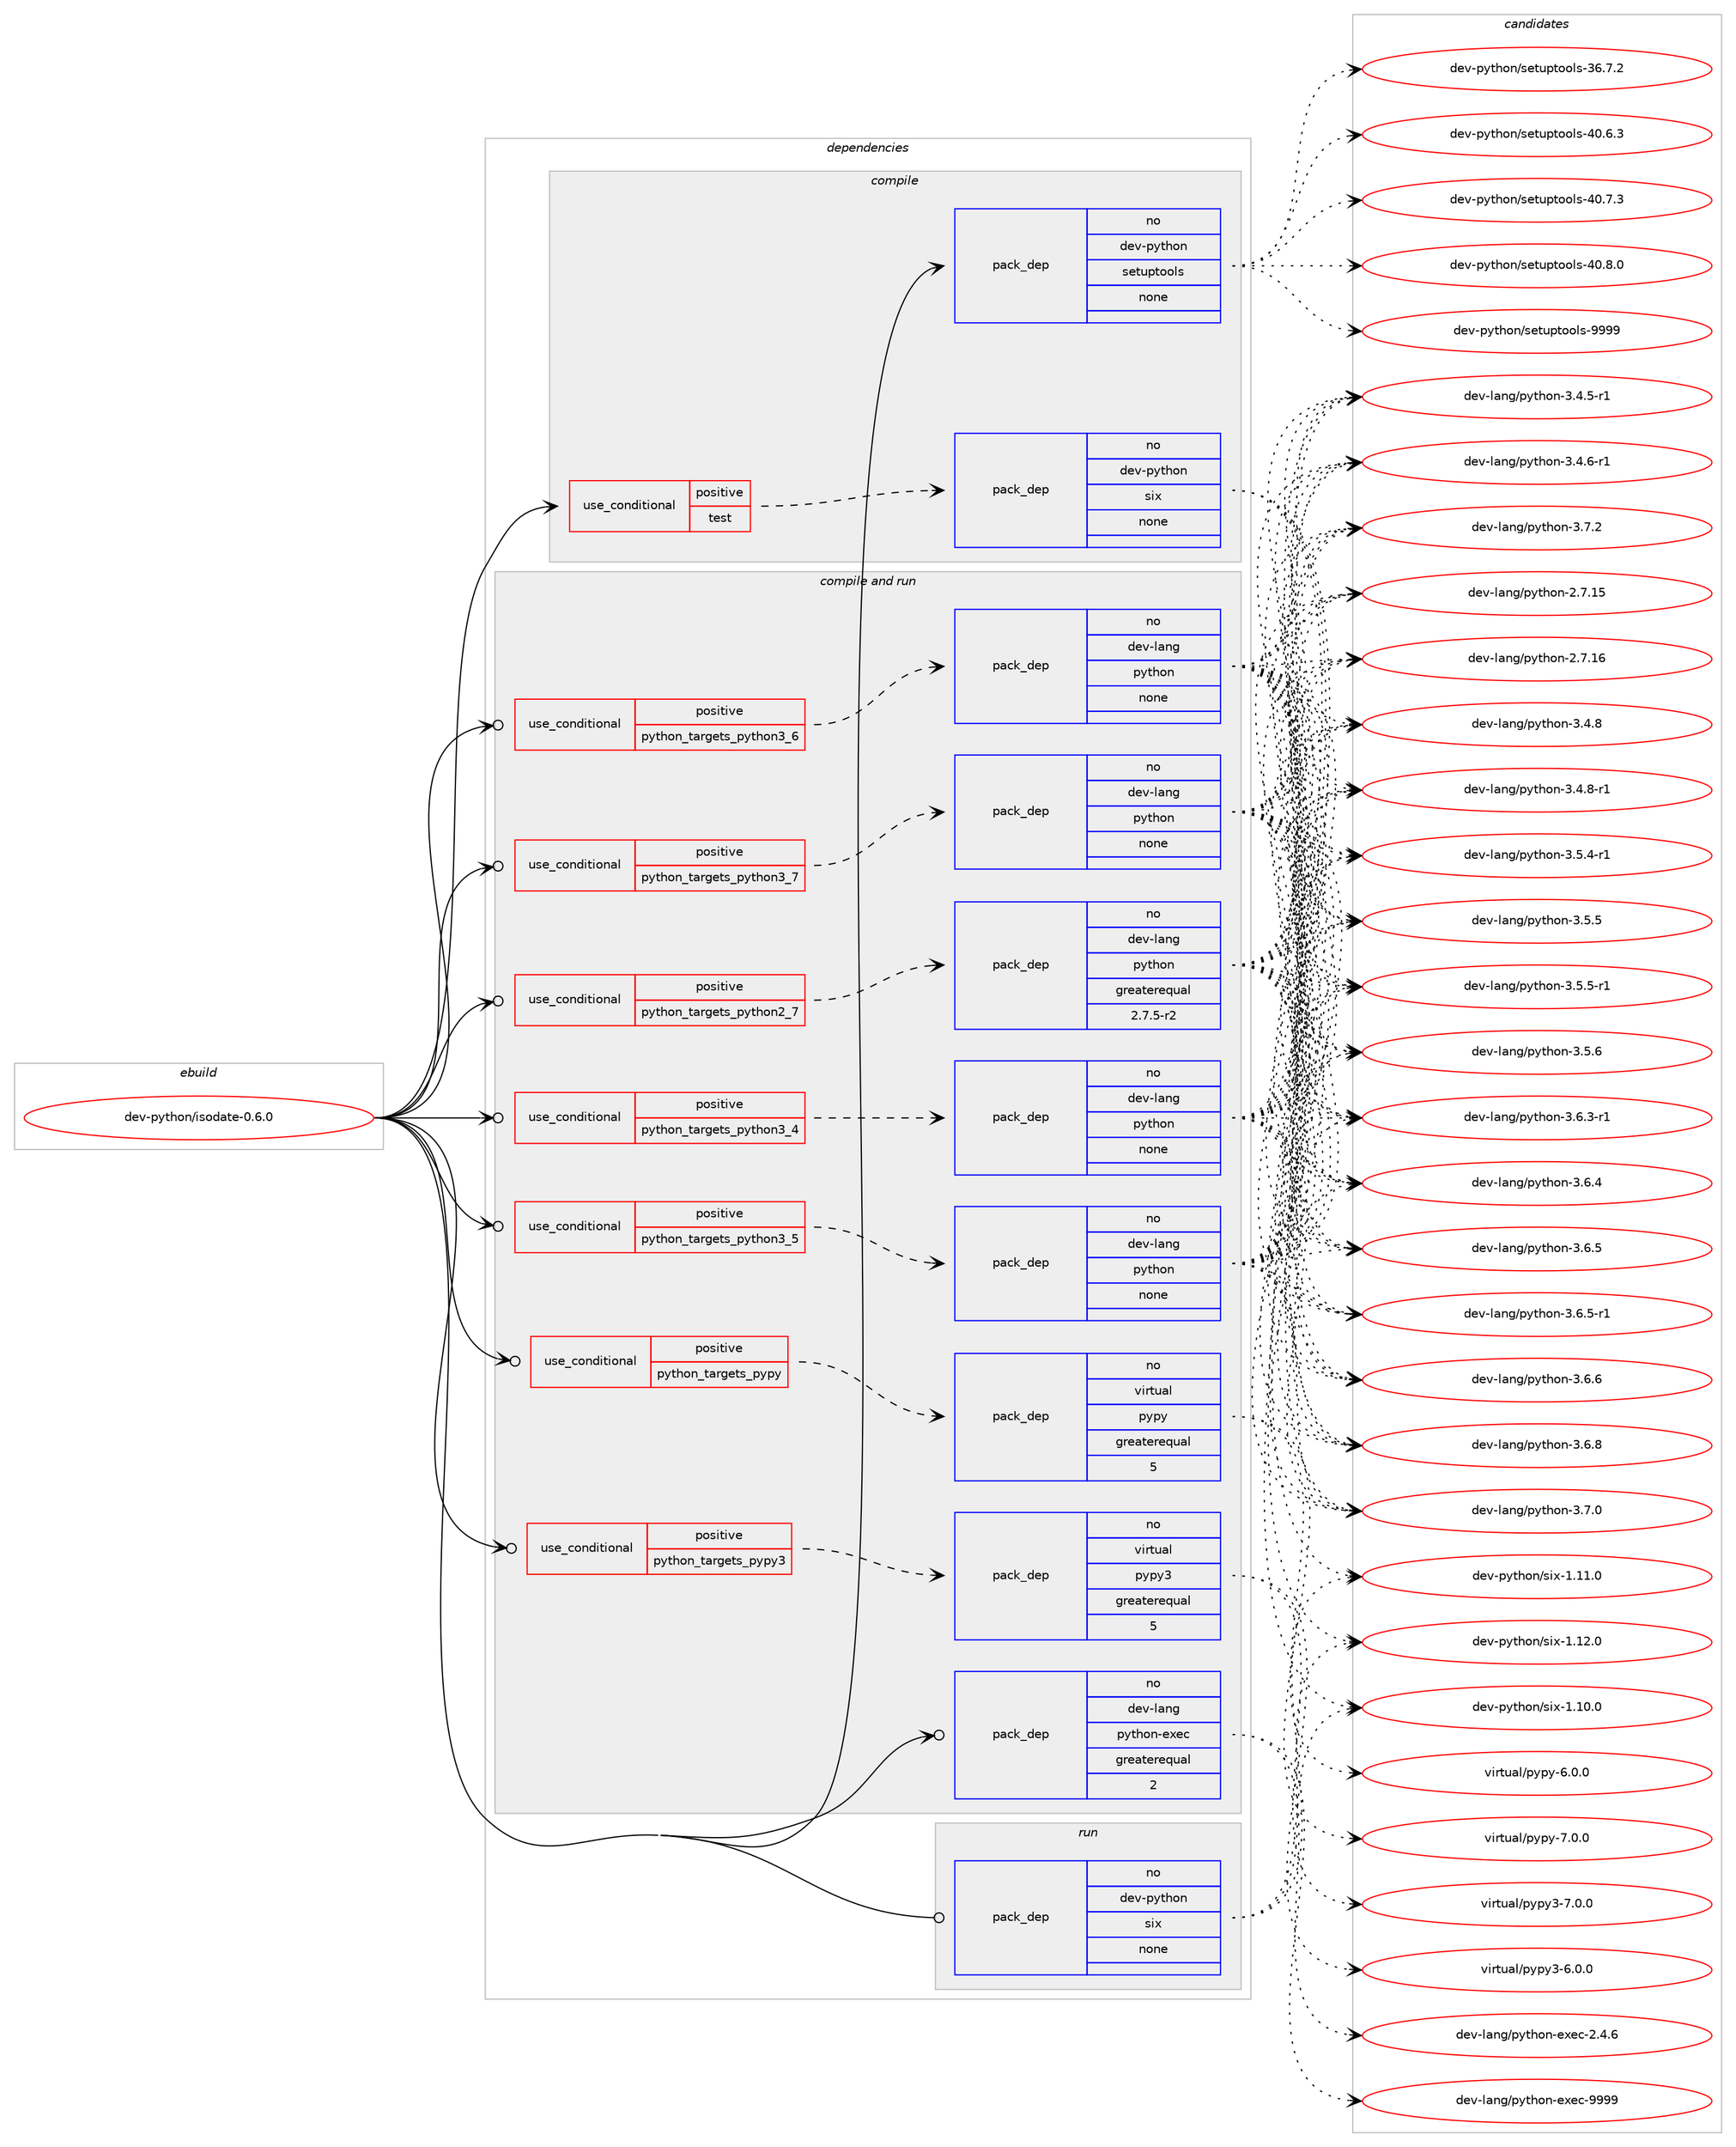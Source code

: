 digraph prolog {

# *************
# Graph options
# *************

newrank=true;
concentrate=true;
compound=true;
graph [rankdir=LR,fontname=Helvetica,fontsize=10,ranksep=1.5];#, ranksep=2.5, nodesep=0.2];
edge  [arrowhead=vee];
node  [fontname=Helvetica,fontsize=10];

# **********
# The ebuild
# **********

subgraph cluster_leftcol {
color=gray;
rank=same;
label=<<i>ebuild</i>>;
id [label="dev-python/isodate-0.6.0", color=red, width=4, href="../dev-python/isodate-0.6.0.svg"];
}

# ****************
# The dependencies
# ****************

subgraph cluster_midcol {
color=gray;
label=<<i>dependencies</i>>;
subgraph cluster_compile {
fillcolor="#eeeeee";
style=filled;
label=<<i>compile</i>>;
subgraph cond376040 {
dependency1414602 [label=<<TABLE BORDER="0" CELLBORDER="1" CELLSPACING="0" CELLPADDING="4"><TR><TD ROWSPAN="3" CELLPADDING="10">use_conditional</TD></TR><TR><TD>positive</TD></TR><TR><TD>test</TD></TR></TABLE>>, shape=none, color=red];
subgraph pack1015293 {
dependency1414603 [label=<<TABLE BORDER="0" CELLBORDER="1" CELLSPACING="0" CELLPADDING="4" WIDTH="220"><TR><TD ROWSPAN="6" CELLPADDING="30">pack_dep</TD></TR><TR><TD WIDTH="110">no</TD></TR><TR><TD>dev-python</TD></TR><TR><TD>six</TD></TR><TR><TD>none</TD></TR><TR><TD></TD></TR></TABLE>>, shape=none, color=blue];
}
dependency1414602:e -> dependency1414603:w [weight=20,style="dashed",arrowhead="vee"];
}
id:e -> dependency1414602:w [weight=20,style="solid",arrowhead="vee"];
subgraph pack1015294 {
dependency1414604 [label=<<TABLE BORDER="0" CELLBORDER="1" CELLSPACING="0" CELLPADDING="4" WIDTH="220"><TR><TD ROWSPAN="6" CELLPADDING="30">pack_dep</TD></TR><TR><TD WIDTH="110">no</TD></TR><TR><TD>dev-python</TD></TR><TR><TD>setuptools</TD></TR><TR><TD>none</TD></TR><TR><TD></TD></TR></TABLE>>, shape=none, color=blue];
}
id:e -> dependency1414604:w [weight=20,style="solid",arrowhead="vee"];
}
subgraph cluster_compileandrun {
fillcolor="#eeeeee";
style=filled;
label=<<i>compile and run</i>>;
subgraph cond376041 {
dependency1414605 [label=<<TABLE BORDER="0" CELLBORDER="1" CELLSPACING="0" CELLPADDING="4"><TR><TD ROWSPAN="3" CELLPADDING="10">use_conditional</TD></TR><TR><TD>positive</TD></TR><TR><TD>python_targets_pypy</TD></TR></TABLE>>, shape=none, color=red];
subgraph pack1015295 {
dependency1414606 [label=<<TABLE BORDER="0" CELLBORDER="1" CELLSPACING="0" CELLPADDING="4" WIDTH="220"><TR><TD ROWSPAN="6" CELLPADDING="30">pack_dep</TD></TR><TR><TD WIDTH="110">no</TD></TR><TR><TD>virtual</TD></TR><TR><TD>pypy</TD></TR><TR><TD>greaterequal</TD></TR><TR><TD>5</TD></TR></TABLE>>, shape=none, color=blue];
}
dependency1414605:e -> dependency1414606:w [weight=20,style="dashed",arrowhead="vee"];
}
id:e -> dependency1414605:w [weight=20,style="solid",arrowhead="odotvee"];
subgraph cond376042 {
dependency1414607 [label=<<TABLE BORDER="0" CELLBORDER="1" CELLSPACING="0" CELLPADDING="4"><TR><TD ROWSPAN="3" CELLPADDING="10">use_conditional</TD></TR><TR><TD>positive</TD></TR><TR><TD>python_targets_pypy3</TD></TR></TABLE>>, shape=none, color=red];
subgraph pack1015296 {
dependency1414608 [label=<<TABLE BORDER="0" CELLBORDER="1" CELLSPACING="0" CELLPADDING="4" WIDTH="220"><TR><TD ROWSPAN="6" CELLPADDING="30">pack_dep</TD></TR><TR><TD WIDTH="110">no</TD></TR><TR><TD>virtual</TD></TR><TR><TD>pypy3</TD></TR><TR><TD>greaterequal</TD></TR><TR><TD>5</TD></TR></TABLE>>, shape=none, color=blue];
}
dependency1414607:e -> dependency1414608:w [weight=20,style="dashed",arrowhead="vee"];
}
id:e -> dependency1414607:w [weight=20,style="solid",arrowhead="odotvee"];
subgraph cond376043 {
dependency1414609 [label=<<TABLE BORDER="0" CELLBORDER="1" CELLSPACING="0" CELLPADDING="4"><TR><TD ROWSPAN="3" CELLPADDING="10">use_conditional</TD></TR><TR><TD>positive</TD></TR><TR><TD>python_targets_python2_7</TD></TR></TABLE>>, shape=none, color=red];
subgraph pack1015297 {
dependency1414610 [label=<<TABLE BORDER="0" CELLBORDER="1" CELLSPACING="0" CELLPADDING="4" WIDTH="220"><TR><TD ROWSPAN="6" CELLPADDING="30">pack_dep</TD></TR><TR><TD WIDTH="110">no</TD></TR><TR><TD>dev-lang</TD></TR><TR><TD>python</TD></TR><TR><TD>greaterequal</TD></TR><TR><TD>2.7.5-r2</TD></TR></TABLE>>, shape=none, color=blue];
}
dependency1414609:e -> dependency1414610:w [weight=20,style="dashed",arrowhead="vee"];
}
id:e -> dependency1414609:w [weight=20,style="solid",arrowhead="odotvee"];
subgraph cond376044 {
dependency1414611 [label=<<TABLE BORDER="0" CELLBORDER="1" CELLSPACING="0" CELLPADDING="4"><TR><TD ROWSPAN="3" CELLPADDING="10">use_conditional</TD></TR><TR><TD>positive</TD></TR><TR><TD>python_targets_python3_4</TD></TR></TABLE>>, shape=none, color=red];
subgraph pack1015298 {
dependency1414612 [label=<<TABLE BORDER="0" CELLBORDER="1" CELLSPACING="0" CELLPADDING="4" WIDTH="220"><TR><TD ROWSPAN="6" CELLPADDING="30">pack_dep</TD></TR><TR><TD WIDTH="110">no</TD></TR><TR><TD>dev-lang</TD></TR><TR><TD>python</TD></TR><TR><TD>none</TD></TR><TR><TD></TD></TR></TABLE>>, shape=none, color=blue];
}
dependency1414611:e -> dependency1414612:w [weight=20,style="dashed",arrowhead="vee"];
}
id:e -> dependency1414611:w [weight=20,style="solid",arrowhead="odotvee"];
subgraph cond376045 {
dependency1414613 [label=<<TABLE BORDER="0" CELLBORDER="1" CELLSPACING="0" CELLPADDING="4"><TR><TD ROWSPAN="3" CELLPADDING="10">use_conditional</TD></TR><TR><TD>positive</TD></TR><TR><TD>python_targets_python3_5</TD></TR></TABLE>>, shape=none, color=red];
subgraph pack1015299 {
dependency1414614 [label=<<TABLE BORDER="0" CELLBORDER="1" CELLSPACING="0" CELLPADDING="4" WIDTH="220"><TR><TD ROWSPAN="6" CELLPADDING="30">pack_dep</TD></TR><TR><TD WIDTH="110">no</TD></TR><TR><TD>dev-lang</TD></TR><TR><TD>python</TD></TR><TR><TD>none</TD></TR><TR><TD></TD></TR></TABLE>>, shape=none, color=blue];
}
dependency1414613:e -> dependency1414614:w [weight=20,style="dashed",arrowhead="vee"];
}
id:e -> dependency1414613:w [weight=20,style="solid",arrowhead="odotvee"];
subgraph cond376046 {
dependency1414615 [label=<<TABLE BORDER="0" CELLBORDER="1" CELLSPACING="0" CELLPADDING="4"><TR><TD ROWSPAN="3" CELLPADDING="10">use_conditional</TD></TR><TR><TD>positive</TD></TR><TR><TD>python_targets_python3_6</TD></TR></TABLE>>, shape=none, color=red];
subgraph pack1015300 {
dependency1414616 [label=<<TABLE BORDER="0" CELLBORDER="1" CELLSPACING="0" CELLPADDING="4" WIDTH="220"><TR><TD ROWSPAN="6" CELLPADDING="30">pack_dep</TD></TR><TR><TD WIDTH="110">no</TD></TR><TR><TD>dev-lang</TD></TR><TR><TD>python</TD></TR><TR><TD>none</TD></TR><TR><TD></TD></TR></TABLE>>, shape=none, color=blue];
}
dependency1414615:e -> dependency1414616:w [weight=20,style="dashed",arrowhead="vee"];
}
id:e -> dependency1414615:w [weight=20,style="solid",arrowhead="odotvee"];
subgraph cond376047 {
dependency1414617 [label=<<TABLE BORDER="0" CELLBORDER="1" CELLSPACING="0" CELLPADDING="4"><TR><TD ROWSPAN="3" CELLPADDING="10">use_conditional</TD></TR><TR><TD>positive</TD></TR><TR><TD>python_targets_python3_7</TD></TR></TABLE>>, shape=none, color=red];
subgraph pack1015301 {
dependency1414618 [label=<<TABLE BORDER="0" CELLBORDER="1" CELLSPACING="0" CELLPADDING="4" WIDTH="220"><TR><TD ROWSPAN="6" CELLPADDING="30">pack_dep</TD></TR><TR><TD WIDTH="110">no</TD></TR><TR><TD>dev-lang</TD></TR><TR><TD>python</TD></TR><TR><TD>none</TD></TR><TR><TD></TD></TR></TABLE>>, shape=none, color=blue];
}
dependency1414617:e -> dependency1414618:w [weight=20,style="dashed",arrowhead="vee"];
}
id:e -> dependency1414617:w [weight=20,style="solid",arrowhead="odotvee"];
subgraph pack1015302 {
dependency1414619 [label=<<TABLE BORDER="0" CELLBORDER="1" CELLSPACING="0" CELLPADDING="4" WIDTH="220"><TR><TD ROWSPAN="6" CELLPADDING="30">pack_dep</TD></TR><TR><TD WIDTH="110">no</TD></TR><TR><TD>dev-lang</TD></TR><TR><TD>python-exec</TD></TR><TR><TD>greaterequal</TD></TR><TR><TD>2</TD></TR></TABLE>>, shape=none, color=blue];
}
id:e -> dependency1414619:w [weight=20,style="solid",arrowhead="odotvee"];
}
subgraph cluster_run {
fillcolor="#eeeeee";
style=filled;
label=<<i>run</i>>;
subgraph pack1015303 {
dependency1414620 [label=<<TABLE BORDER="0" CELLBORDER="1" CELLSPACING="0" CELLPADDING="4" WIDTH="220"><TR><TD ROWSPAN="6" CELLPADDING="30">pack_dep</TD></TR><TR><TD WIDTH="110">no</TD></TR><TR><TD>dev-python</TD></TR><TR><TD>six</TD></TR><TR><TD>none</TD></TR><TR><TD></TD></TR></TABLE>>, shape=none, color=blue];
}
id:e -> dependency1414620:w [weight=20,style="solid",arrowhead="odot"];
}
}

# **************
# The candidates
# **************

subgraph cluster_choices {
rank=same;
color=gray;
label=<<i>candidates</i>>;

subgraph choice1015293 {
color=black;
nodesep=1;
choice100101118451121211161041111104711510512045494649484648 [label="dev-python/six-1.10.0", color=red, width=4,href="../dev-python/six-1.10.0.svg"];
choice100101118451121211161041111104711510512045494649494648 [label="dev-python/six-1.11.0", color=red, width=4,href="../dev-python/six-1.11.0.svg"];
choice100101118451121211161041111104711510512045494649504648 [label="dev-python/six-1.12.0", color=red, width=4,href="../dev-python/six-1.12.0.svg"];
dependency1414603:e -> choice100101118451121211161041111104711510512045494649484648:w [style=dotted,weight="100"];
dependency1414603:e -> choice100101118451121211161041111104711510512045494649494648:w [style=dotted,weight="100"];
dependency1414603:e -> choice100101118451121211161041111104711510512045494649504648:w [style=dotted,weight="100"];
}
subgraph choice1015294 {
color=black;
nodesep=1;
choice100101118451121211161041111104711510111611711211611111110811545515446554650 [label="dev-python/setuptools-36.7.2", color=red, width=4,href="../dev-python/setuptools-36.7.2.svg"];
choice100101118451121211161041111104711510111611711211611111110811545524846544651 [label="dev-python/setuptools-40.6.3", color=red, width=4,href="../dev-python/setuptools-40.6.3.svg"];
choice100101118451121211161041111104711510111611711211611111110811545524846554651 [label="dev-python/setuptools-40.7.3", color=red, width=4,href="../dev-python/setuptools-40.7.3.svg"];
choice100101118451121211161041111104711510111611711211611111110811545524846564648 [label="dev-python/setuptools-40.8.0", color=red, width=4,href="../dev-python/setuptools-40.8.0.svg"];
choice10010111845112121116104111110471151011161171121161111111081154557575757 [label="dev-python/setuptools-9999", color=red, width=4,href="../dev-python/setuptools-9999.svg"];
dependency1414604:e -> choice100101118451121211161041111104711510111611711211611111110811545515446554650:w [style=dotted,weight="100"];
dependency1414604:e -> choice100101118451121211161041111104711510111611711211611111110811545524846544651:w [style=dotted,weight="100"];
dependency1414604:e -> choice100101118451121211161041111104711510111611711211611111110811545524846554651:w [style=dotted,weight="100"];
dependency1414604:e -> choice100101118451121211161041111104711510111611711211611111110811545524846564648:w [style=dotted,weight="100"];
dependency1414604:e -> choice10010111845112121116104111110471151011161171121161111111081154557575757:w [style=dotted,weight="100"];
}
subgraph choice1015295 {
color=black;
nodesep=1;
choice1181051141161179710847112121112121455446484648 [label="virtual/pypy-6.0.0", color=red, width=4,href="../virtual/pypy-6.0.0.svg"];
choice1181051141161179710847112121112121455546484648 [label="virtual/pypy-7.0.0", color=red, width=4,href="../virtual/pypy-7.0.0.svg"];
dependency1414606:e -> choice1181051141161179710847112121112121455446484648:w [style=dotted,weight="100"];
dependency1414606:e -> choice1181051141161179710847112121112121455546484648:w [style=dotted,weight="100"];
}
subgraph choice1015296 {
color=black;
nodesep=1;
choice118105114116117971084711212111212151455446484648 [label="virtual/pypy3-6.0.0", color=red, width=4,href="../virtual/pypy3-6.0.0.svg"];
choice118105114116117971084711212111212151455546484648 [label="virtual/pypy3-7.0.0", color=red, width=4,href="../virtual/pypy3-7.0.0.svg"];
dependency1414608:e -> choice118105114116117971084711212111212151455446484648:w [style=dotted,weight="100"];
dependency1414608:e -> choice118105114116117971084711212111212151455546484648:w [style=dotted,weight="100"];
}
subgraph choice1015297 {
color=black;
nodesep=1;
choice10010111845108971101034711212111610411111045504655464953 [label="dev-lang/python-2.7.15", color=red, width=4,href="../dev-lang/python-2.7.15.svg"];
choice10010111845108971101034711212111610411111045504655464954 [label="dev-lang/python-2.7.16", color=red, width=4,href="../dev-lang/python-2.7.16.svg"];
choice1001011184510897110103471121211161041111104551465246534511449 [label="dev-lang/python-3.4.5-r1", color=red, width=4,href="../dev-lang/python-3.4.5-r1.svg"];
choice1001011184510897110103471121211161041111104551465246544511449 [label="dev-lang/python-3.4.6-r1", color=red, width=4,href="../dev-lang/python-3.4.6-r1.svg"];
choice100101118451089711010347112121116104111110455146524656 [label="dev-lang/python-3.4.8", color=red, width=4,href="../dev-lang/python-3.4.8.svg"];
choice1001011184510897110103471121211161041111104551465246564511449 [label="dev-lang/python-3.4.8-r1", color=red, width=4,href="../dev-lang/python-3.4.8-r1.svg"];
choice1001011184510897110103471121211161041111104551465346524511449 [label="dev-lang/python-3.5.4-r1", color=red, width=4,href="../dev-lang/python-3.5.4-r1.svg"];
choice100101118451089711010347112121116104111110455146534653 [label="dev-lang/python-3.5.5", color=red, width=4,href="../dev-lang/python-3.5.5.svg"];
choice1001011184510897110103471121211161041111104551465346534511449 [label="dev-lang/python-3.5.5-r1", color=red, width=4,href="../dev-lang/python-3.5.5-r1.svg"];
choice100101118451089711010347112121116104111110455146534654 [label="dev-lang/python-3.5.6", color=red, width=4,href="../dev-lang/python-3.5.6.svg"];
choice1001011184510897110103471121211161041111104551465446514511449 [label="dev-lang/python-3.6.3-r1", color=red, width=4,href="../dev-lang/python-3.6.3-r1.svg"];
choice100101118451089711010347112121116104111110455146544652 [label="dev-lang/python-3.6.4", color=red, width=4,href="../dev-lang/python-3.6.4.svg"];
choice100101118451089711010347112121116104111110455146544653 [label="dev-lang/python-3.6.5", color=red, width=4,href="../dev-lang/python-3.6.5.svg"];
choice1001011184510897110103471121211161041111104551465446534511449 [label="dev-lang/python-3.6.5-r1", color=red, width=4,href="../dev-lang/python-3.6.5-r1.svg"];
choice100101118451089711010347112121116104111110455146544654 [label="dev-lang/python-3.6.6", color=red, width=4,href="../dev-lang/python-3.6.6.svg"];
choice100101118451089711010347112121116104111110455146544656 [label="dev-lang/python-3.6.8", color=red, width=4,href="../dev-lang/python-3.6.8.svg"];
choice100101118451089711010347112121116104111110455146554648 [label="dev-lang/python-3.7.0", color=red, width=4,href="../dev-lang/python-3.7.0.svg"];
choice100101118451089711010347112121116104111110455146554650 [label="dev-lang/python-3.7.2", color=red, width=4,href="../dev-lang/python-3.7.2.svg"];
dependency1414610:e -> choice10010111845108971101034711212111610411111045504655464953:w [style=dotted,weight="100"];
dependency1414610:e -> choice10010111845108971101034711212111610411111045504655464954:w [style=dotted,weight="100"];
dependency1414610:e -> choice1001011184510897110103471121211161041111104551465246534511449:w [style=dotted,weight="100"];
dependency1414610:e -> choice1001011184510897110103471121211161041111104551465246544511449:w [style=dotted,weight="100"];
dependency1414610:e -> choice100101118451089711010347112121116104111110455146524656:w [style=dotted,weight="100"];
dependency1414610:e -> choice1001011184510897110103471121211161041111104551465246564511449:w [style=dotted,weight="100"];
dependency1414610:e -> choice1001011184510897110103471121211161041111104551465346524511449:w [style=dotted,weight="100"];
dependency1414610:e -> choice100101118451089711010347112121116104111110455146534653:w [style=dotted,weight="100"];
dependency1414610:e -> choice1001011184510897110103471121211161041111104551465346534511449:w [style=dotted,weight="100"];
dependency1414610:e -> choice100101118451089711010347112121116104111110455146534654:w [style=dotted,weight="100"];
dependency1414610:e -> choice1001011184510897110103471121211161041111104551465446514511449:w [style=dotted,weight="100"];
dependency1414610:e -> choice100101118451089711010347112121116104111110455146544652:w [style=dotted,weight="100"];
dependency1414610:e -> choice100101118451089711010347112121116104111110455146544653:w [style=dotted,weight="100"];
dependency1414610:e -> choice1001011184510897110103471121211161041111104551465446534511449:w [style=dotted,weight="100"];
dependency1414610:e -> choice100101118451089711010347112121116104111110455146544654:w [style=dotted,weight="100"];
dependency1414610:e -> choice100101118451089711010347112121116104111110455146544656:w [style=dotted,weight="100"];
dependency1414610:e -> choice100101118451089711010347112121116104111110455146554648:w [style=dotted,weight="100"];
dependency1414610:e -> choice100101118451089711010347112121116104111110455146554650:w [style=dotted,weight="100"];
}
subgraph choice1015298 {
color=black;
nodesep=1;
choice10010111845108971101034711212111610411111045504655464953 [label="dev-lang/python-2.7.15", color=red, width=4,href="../dev-lang/python-2.7.15.svg"];
choice10010111845108971101034711212111610411111045504655464954 [label="dev-lang/python-2.7.16", color=red, width=4,href="../dev-lang/python-2.7.16.svg"];
choice1001011184510897110103471121211161041111104551465246534511449 [label="dev-lang/python-3.4.5-r1", color=red, width=4,href="../dev-lang/python-3.4.5-r1.svg"];
choice1001011184510897110103471121211161041111104551465246544511449 [label="dev-lang/python-3.4.6-r1", color=red, width=4,href="../dev-lang/python-3.4.6-r1.svg"];
choice100101118451089711010347112121116104111110455146524656 [label="dev-lang/python-3.4.8", color=red, width=4,href="../dev-lang/python-3.4.8.svg"];
choice1001011184510897110103471121211161041111104551465246564511449 [label="dev-lang/python-3.4.8-r1", color=red, width=4,href="../dev-lang/python-3.4.8-r1.svg"];
choice1001011184510897110103471121211161041111104551465346524511449 [label="dev-lang/python-3.5.4-r1", color=red, width=4,href="../dev-lang/python-3.5.4-r1.svg"];
choice100101118451089711010347112121116104111110455146534653 [label="dev-lang/python-3.5.5", color=red, width=4,href="../dev-lang/python-3.5.5.svg"];
choice1001011184510897110103471121211161041111104551465346534511449 [label="dev-lang/python-3.5.5-r1", color=red, width=4,href="../dev-lang/python-3.5.5-r1.svg"];
choice100101118451089711010347112121116104111110455146534654 [label="dev-lang/python-3.5.6", color=red, width=4,href="../dev-lang/python-3.5.6.svg"];
choice1001011184510897110103471121211161041111104551465446514511449 [label="dev-lang/python-3.6.3-r1", color=red, width=4,href="../dev-lang/python-3.6.3-r1.svg"];
choice100101118451089711010347112121116104111110455146544652 [label="dev-lang/python-3.6.4", color=red, width=4,href="../dev-lang/python-3.6.4.svg"];
choice100101118451089711010347112121116104111110455146544653 [label="dev-lang/python-3.6.5", color=red, width=4,href="../dev-lang/python-3.6.5.svg"];
choice1001011184510897110103471121211161041111104551465446534511449 [label="dev-lang/python-3.6.5-r1", color=red, width=4,href="../dev-lang/python-3.6.5-r1.svg"];
choice100101118451089711010347112121116104111110455146544654 [label="dev-lang/python-3.6.6", color=red, width=4,href="../dev-lang/python-3.6.6.svg"];
choice100101118451089711010347112121116104111110455146544656 [label="dev-lang/python-3.6.8", color=red, width=4,href="../dev-lang/python-3.6.8.svg"];
choice100101118451089711010347112121116104111110455146554648 [label="dev-lang/python-3.7.0", color=red, width=4,href="../dev-lang/python-3.7.0.svg"];
choice100101118451089711010347112121116104111110455146554650 [label="dev-lang/python-3.7.2", color=red, width=4,href="../dev-lang/python-3.7.2.svg"];
dependency1414612:e -> choice10010111845108971101034711212111610411111045504655464953:w [style=dotted,weight="100"];
dependency1414612:e -> choice10010111845108971101034711212111610411111045504655464954:w [style=dotted,weight="100"];
dependency1414612:e -> choice1001011184510897110103471121211161041111104551465246534511449:w [style=dotted,weight="100"];
dependency1414612:e -> choice1001011184510897110103471121211161041111104551465246544511449:w [style=dotted,weight="100"];
dependency1414612:e -> choice100101118451089711010347112121116104111110455146524656:w [style=dotted,weight="100"];
dependency1414612:e -> choice1001011184510897110103471121211161041111104551465246564511449:w [style=dotted,weight="100"];
dependency1414612:e -> choice1001011184510897110103471121211161041111104551465346524511449:w [style=dotted,weight="100"];
dependency1414612:e -> choice100101118451089711010347112121116104111110455146534653:w [style=dotted,weight="100"];
dependency1414612:e -> choice1001011184510897110103471121211161041111104551465346534511449:w [style=dotted,weight="100"];
dependency1414612:e -> choice100101118451089711010347112121116104111110455146534654:w [style=dotted,weight="100"];
dependency1414612:e -> choice1001011184510897110103471121211161041111104551465446514511449:w [style=dotted,weight="100"];
dependency1414612:e -> choice100101118451089711010347112121116104111110455146544652:w [style=dotted,weight="100"];
dependency1414612:e -> choice100101118451089711010347112121116104111110455146544653:w [style=dotted,weight="100"];
dependency1414612:e -> choice1001011184510897110103471121211161041111104551465446534511449:w [style=dotted,weight="100"];
dependency1414612:e -> choice100101118451089711010347112121116104111110455146544654:w [style=dotted,weight="100"];
dependency1414612:e -> choice100101118451089711010347112121116104111110455146544656:w [style=dotted,weight="100"];
dependency1414612:e -> choice100101118451089711010347112121116104111110455146554648:w [style=dotted,weight="100"];
dependency1414612:e -> choice100101118451089711010347112121116104111110455146554650:w [style=dotted,weight="100"];
}
subgraph choice1015299 {
color=black;
nodesep=1;
choice10010111845108971101034711212111610411111045504655464953 [label="dev-lang/python-2.7.15", color=red, width=4,href="../dev-lang/python-2.7.15.svg"];
choice10010111845108971101034711212111610411111045504655464954 [label="dev-lang/python-2.7.16", color=red, width=4,href="../dev-lang/python-2.7.16.svg"];
choice1001011184510897110103471121211161041111104551465246534511449 [label="dev-lang/python-3.4.5-r1", color=red, width=4,href="../dev-lang/python-3.4.5-r1.svg"];
choice1001011184510897110103471121211161041111104551465246544511449 [label="dev-lang/python-3.4.6-r1", color=red, width=4,href="../dev-lang/python-3.4.6-r1.svg"];
choice100101118451089711010347112121116104111110455146524656 [label="dev-lang/python-3.4.8", color=red, width=4,href="../dev-lang/python-3.4.8.svg"];
choice1001011184510897110103471121211161041111104551465246564511449 [label="dev-lang/python-3.4.8-r1", color=red, width=4,href="../dev-lang/python-3.4.8-r1.svg"];
choice1001011184510897110103471121211161041111104551465346524511449 [label="dev-lang/python-3.5.4-r1", color=red, width=4,href="../dev-lang/python-3.5.4-r1.svg"];
choice100101118451089711010347112121116104111110455146534653 [label="dev-lang/python-3.5.5", color=red, width=4,href="../dev-lang/python-3.5.5.svg"];
choice1001011184510897110103471121211161041111104551465346534511449 [label="dev-lang/python-3.5.5-r1", color=red, width=4,href="../dev-lang/python-3.5.5-r1.svg"];
choice100101118451089711010347112121116104111110455146534654 [label="dev-lang/python-3.5.6", color=red, width=4,href="../dev-lang/python-3.5.6.svg"];
choice1001011184510897110103471121211161041111104551465446514511449 [label="dev-lang/python-3.6.3-r1", color=red, width=4,href="../dev-lang/python-3.6.3-r1.svg"];
choice100101118451089711010347112121116104111110455146544652 [label="dev-lang/python-3.6.4", color=red, width=4,href="../dev-lang/python-3.6.4.svg"];
choice100101118451089711010347112121116104111110455146544653 [label="dev-lang/python-3.6.5", color=red, width=4,href="../dev-lang/python-3.6.5.svg"];
choice1001011184510897110103471121211161041111104551465446534511449 [label="dev-lang/python-3.6.5-r1", color=red, width=4,href="../dev-lang/python-3.6.5-r1.svg"];
choice100101118451089711010347112121116104111110455146544654 [label="dev-lang/python-3.6.6", color=red, width=4,href="../dev-lang/python-3.6.6.svg"];
choice100101118451089711010347112121116104111110455146544656 [label="dev-lang/python-3.6.8", color=red, width=4,href="../dev-lang/python-3.6.8.svg"];
choice100101118451089711010347112121116104111110455146554648 [label="dev-lang/python-3.7.0", color=red, width=4,href="../dev-lang/python-3.7.0.svg"];
choice100101118451089711010347112121116104111110455146554650 [label="dev-lang/python-3.7.2", color=red, width=4,href="../dev-lang/python-3.7.2.svg"];
dependency1414614:e -> choice10010111845108971101034711212111610411111045504655464953:w [style=dotted,weight="100"];
dependency1414614:e -> choice10010111845108971101034711212111610411111045504655464954:w [style=dotted,weight="100"];
dependency1414614:e -> choice1001011184510897110103471121211161041111104551465246534511449:w [style=dotted,weight="100"];
dependency1414614:e -> choice1001011184510897110103471121211161041111104551465246544511449:w [style=dotted,weight="100"];
dependency1414614:e -> choice100101118451089711010347112121116104111110455146524656:w [style=dotted,weight="100"];
dependency1414614:e -> choice1001011184510897110103471121211161041111104551465246564511449:w [style=dotted,weight="100"];
dependency1414614:e -> choice1001011184510897110103471121211161041111104551465346524511449:w [style=dotted,weight="100"];
dependency1414614:e -> choice100101118451089711010347112121116104111110455146534653:w [style=dotted,weight="100"];
dependency1414614:e -> choice1001011184510897110103471121211161041111104551465346534511449:w [style=dotted,weight="100"];
dependency1414614:e -> choice100101118451089711010347112121116104111110455146534654:w [style=dotted,weight="100"];
dependency1414614:e -> choice1001011184510897110103471121211161041111104551465446514511449:w [style=dotted,weight="100"];
dependency1414614:e -> choice100101118451089711010347112121116104111110455146544652:w [style=dotted,weight="100"];
dependency1414614:e -> choice100101118451089711010347112121116104111110455146544653:w [style=dotted,weight="100"];
dependency1414614:e -> choice1001011184510897110103471121211161041111104551465446534511449:w [style=dotted,weight="100"];
dependency1414614:e -> choice100101118451089711010347112121116104111110455146544654:w [style=dotted,weight="100"];
dependency1414614:e -> choice100101118451089711010347112121116104111110455146544656:w [style=dotted,weight="100"];
dependency1414614:e -> choice100101118451089711010347112121116104111110455146554648:w [style=dotted,weight="100"];
dependency1414614:e -> choice100101118451089711010347112121116104111110455146554650:w [style=dotted,weight="100"];
}
subgraph choice1015300 {
color=black;
nodesep=1;
choice10010111845108971101034711212111610411111045504655464953 [label="dev-lang/python-2.7.15", color=red, width=4,href="../dev-lang/python-2.7.15.svg"];
choice10010111845108971101034711212111610411111045504655464954 [label="dev-lang/python-2.7.16", color=red, width=4,href="../dev-lang/python-2.7.16.svg"];
choice1001011184510897110103471121211161041111104551465246534511449 [label="dev-lang/python-3.4.5-r1", color=red, width=4,href="../dev-lang/python-3.4.5-r1.svg"];
choice1001011184510897110103471121211161041111104551465246544511449 [label="dev-lang/python-3.4.6-r1", color=red, width=4,href="../dev-lang/python-3.4.6-r1.svg"];
choice100101118451089711010347112121116104111110455146524656 [label="dev-lang/python-3.4.8", color=red, width=4,href="../dev-lang/python-3.4.8.svg"];
choice1001011184510897110103471121211161041111104551465246564511449 [label="dev-lang/python-3.4.8-r1", color=red, width=4,href="../dev-lang/python-3.4.8-r1.svg"];
choice1001011184510897110103471121211161041111104551465346524511449 [label="dev-lang/python-3.5.4-r1", color=red, width=4,href="../dev-lang/python-3.5.4-r1.svg"];
choice100101118451089711010347112121116104111110455146534653 [label="dev-lang/python-3.5.5", color=red, width=4,href="../dev-lang/python-3.5.5.svg"];
choice1001011184510897110103471121211161041111104551465346534511449 [label="dev-lang/python-3.5.5-r1", color=red, width=4,href="../dev-lang/python-3.5.5-r1.svg"];
choice100101118451089711010347112121116104111110455146534654 [label="dev-lang/python-3.5.6", color=red, width=4,href="../dev-lang/python-3.5.6.svg"];
choice1001011184510897110103471121211161041111104551465446514511449 [label="dev-lang/python-3.6.3-r1", color=red, width=4,href="../dev-lang/python-3.6.3-r1.svg"];
choice100101118451089711010347112121116104111110455146544652 [label="dev-lang/python-3.6.4", color=red, width=4,href="../dev-lang/python-3.6.4.svg"];
choice100101118451089711010347112121116104111110455146544653 [label="dev-lang/python-3.6.5", color=red, width=4,href="../dev-lang/python-3.6.5.svg"];
choice1001011184510897110103471121211161041111104551465446534511449 [label="dev-lang/python-3.6.5-r1", color=red, width=4,href="../dev-lang/python-3.6.5-r1.svg"];
choice100101118451089711010347112121116104111110455146544654 [label="dev-lang/python-3.6.6", color=red, width=4,href="../dev-lang/python-3.6.6.svg"];
choice100101118451089711010347112121116104111110455146544656 [label="dev-lang/python-3.6.8", color=red, width=4,href="../dev-lang/python-3.6.8.svg"];
choice100101118451089711010347112121116104111110455146554648 [label="dev-lang/python-3.7.0", color=red, width=4,href="../dev-lang/python-3.7.0.svg"];
choice100101118451089711010347112121116104111110455146554650 [label="dev-lang/python-3.7.2", color=red, width=4,href="../dev-lang/python-3.7.2.svg"];
dependency1414616:e -> choice10010111845108971101034711212111610411111045504655464953:w [style=dotted,weight="100"];
dependency1414616:e -> choice10010111845108971101034711212111610411111045504655464954:w [style=dotted,weight="100"];
dependency1414616:e -> choice1001011184510897110103471121211161041111104551465246534511449:w [style=dotted,weight="100"];
dependency1414616:e -> choice1001011184510897110103471121211161041111104551465246544511449:w [style=dotted,weight="100"];
dependency1414616:e -> choice100101118451089711010347112121116104111110455146524656:w [style=dotted,weight="100"];
dependency1414616:e -> choice1001011184510897110103471121211161041111104551465246564511449:w [style=dotted,weight="100"];
dependency1414616:e -> choice1001011184510897110103471121211161041111104551465346524511449:w [style=dotted,weight="100"];
dependency1414616:e -> choice100101118451089711010347112121116104111110455146534653:w [style=dotted,weight="100"];
dependency1414616:e -> choice1001011184510897110103471121211161041111104551465346534511449:w [style=dotted,weight="100"];
dependency1414616:e -> choice100101118451089711010347112121116104111110455146534654:w [style=dotted,weight="100"];
dependency1414616:e -> choice1001011184510897110103471121211161041111104551465446514511449:w [style=dotted,weight="100"];
dependency1414616:e -> choice100101118451089711010347112121116104111110455146544652:w [style=dotted,weight="100"];
dependency1414616:e -> choice100101118451089711010347112121116104111110455146544653:w [style=dotted,weight="100"];
dependency1414616:e -> choice1001011184510897110103471121211161041111104551465446534511449:w [style=dotted,weight="100"];
dependency1414616:e -> choice100101118451089711010347112121116104111110455146544654:w [style=dotted,weight="100"];
dependency1414616:e -> choice100101118451089711010347112121116104111110455146544656:w [style=dotted,weight="100"];
dependency1414616:e -> choice100101118451089711010347112121116104111110455146554648:w [style=dotted,weight="100"];
dependency1414616:e -> choice100101118451089711010347112121116104111110455146554650:w [style=dotted,weight="100"];
}
subgraph choice1015301 {
color=black;
nodesep=1;
choice10010111845108971101034711212111610411111045504655464953 [label="dev-lang/python-2.7.15", color=red, width=4,href="../dev-lang/python-2.7.15.svg"];
choice10010111845108971101034711212111610411111045504655464954 [label="dev-lang/python-2.7.16", color=red, width=4,href="../dev-lang/python-2.7.16.svg"];
choice1001011184510897110103471121211161041111104551465246534511449 [label="dev-lang/python-3.4.5-r1", color=red, width=4,href="../dev-lang/python-3.4.5-r1.svg"];
choice1001011184510897110103471121211161041111104551465246544511449 [label="dev-lang/python-3.4.6-r1", color=red, width=4,href="../dev-lang/python-3.4.6-r1.svg"];
choice100101118451089711010347112121116104111110455146524656 [label="dev-lang/python-3.4.8", color=red, width=4,href="../dev-lang/python-3.4.8.svg"];
choice1001011184510897110103471121211161041111104551465246564511449 [label="dev-lang/python-3.4.8-r1", color=red, width=4,href="../dev-lang/python-3.4.8-r1.svg"];
choice1001011184510897110103471121211161041111104551465346524511449 [label="dev-lang/python-3.5.4-r1", color=red, width=4,href="../dev-lang/python-3.5.4-r1.svg"];
choice100101118451089711010347112121116104111110455146534653 [label="dev-lang/python-3.5.5", color=red, width=4,href="../dev-lang/python-3.5.5.svg"];
choice1001011184510897110103471121211161041111104551465346534511449 [label="dev-lang/python-3.5.5-r1", color=red, width=4,href="../dev-lang/python-3.5.5-r1.svg"];
choice100101118451089711010347112121116104111110455146534654 [label="dev-lang/python-3.5.6", color=red, width=4,href="../dev-lang/python-3.5.6.svg"];
choice1001011184510897110103471121211161041111104551465446514511449 [label="dev-lang/python-3.6.3-r1", color=red, width=4,href="../dev-lang/python-3.6.3-r1.svg"];
choice100101118451089711010347112121116104111110455146544652 [label="dev-lang/python-3.6.4", color=red, width=4,href="../dev-lang/python-3.6.4.svg"];
choice100101118451089711010347112121116104111110455146544653 [label="dev-lang/python-3.6.5", color=red, width=4,href="../dev-lang/python-3.6.5.svg"];
choice1001011184510897110103471121211161041111104551465446534511449 [label="dev-lang/python-3.6.5-r1", color=red, width=4,href="../dev-lang/python-3.6.5-r1.svg"];
choice100101118451089711010347112121116104111110455146544654 [label="dev-lang/python-3.6.6", color=red, width=4,href="../dev-lang/python-3.6.6.svg"];
choice100101118451089711010347112121116104111110455146544656 [label="dev-lang/python-3.6.8", color=red, width=4,href="../dev-lang/python-3.6.8.svg"];
choice100101118451089711010347112121116104111110455146554648 [label="dev-lang/python-3.7.0", color=red, width=4,href="../dev-lang/python-3.7.0.svg"];
choice100101118451089711010347112121116104111110455146554650 [label="dev-lang/python-3.7.2", color=red, width=4,href="../dev-lang/python-3.7.2.svg"];
dependency1414618:e -> choice10010111845108971101034711212111610411111045504655464953:w [style=dotted,weight="100"];
dependency1414618:e -> choice10010111845108971101034711212111610411111045504655464954:w [style=dotted,weight="100"];
dependency1414618:e -> choice1001011184510897110103471121211161041111104551465246534511449:w [style=dotted,weight="100"];
dependency1414618:e -> choice1001011184510897110103471121211161041111104551465246544511449:w [style=dotted,weight="100"];
dependency1414618:e -> choice100101118451089711010347112121116104111110455146524656:w [style=dotted,weight="100"];
dependency1414618:e -> choice1001011184510897110103471121211161041111104551465246564511449:w [style=dotted,weight="100"];
dependency1414618:e -> choice1001011184510897110103471121211161041111104551465346524511449:w [style=dotted,weight="100"];
dependency1414618:e -> choice100101118451089711010347112121116104111110455146534653:w [style=dotted,weight="100"];
dependency1414618:e -> choice1001011184510897110103471121211161041111104551465346534511449:w [style=dotted,weight="100"];
dependency1414618:e -> choice100101118451089711010347112121116104111110455146534654:w [style=dotted,weight="100"];
dependency1414618:e -> choice1001011184510897110103471121211161041111104551465446514511449:w [style=dotted,weight="100"];
dependency1414618:e -> choice100101118451089711010347112121116104111110455146544652:w [style=dotted,weight="100"];
dependency1414618:e -> choice100101118451089711010347112121116104111110455146544653:w [style=dotted,weight="100"];
dependency1414618:e -> choice1001011184510897110103471121211161041111104551465446534511449:w [style=dotted,weight="100"];
dependency1414618:e -> choice100101118451089711010347112121116104111110455146544654:w [style=dotted,weight="100"];
dependency1414618:e -> choice100101118451089711010347112121116104111110455146544656:w [style=dotted,weight="100"];
dependency1414618:e -> choice100101118451089711010347112121116104111110455146554648:w [style=dotted,weight="100"];
dependency1414618:e -> choice100101118451089711010347112121116104111110455146554650:w [style=dotted,weight="100"];
}
subgraph choice1015302 {
color=black;
nodesep=1;
choice1001011184510897110103471121211161041111104510112010199455046524654 [label="dev-lang/python-exec-2.4.6", color=red, width=4,href="../dev-lang/python-exec-2.4.6.svg"];
choice10010111845108971101034711212111610411111045101120101994557575757 [label="dev-lang/python-exec-9999", color=red, width=4,href="../dev-lang/python-exec-9999.svg"];
dependency1414619:e -> choice1001011184510897110103471121211161041111104510112010199455046524654:w [style=dotted,weight="100"];
dependency1414619:e -> choice10010111845108971101034711212111610411111045101120101994557575757:w [style=dotted,weight="100"];
}
subgraph choice1015303 {
color=black;
nodesep=1;
choice100101118451121211161041111104711510512045494649484648 [label="dev-python/six-1.10.0", color=red, width=4,href="../dev-python/six-1.10.0.svg"];
choice100101118451121211161041111104711510512045494649494648 [label="dev-python/six-1.11.0", color=red, width=4,href="../dev-python/six-1.11.0.svg"];
choice100101118451121211161041111104711510512045494649504648 [label="dev-python/six-1.12.0", color=red, width=4,href="../dev-python/six-1.12.0.svg"];
dependency1414620:e -> choice100101118451121211161041111104711510512045494649484648:w [style=dotted,weight="100"];
dependency1414620:e -> choice100101118451121211161041111104711510512045494649494648:w [style=dotted,weight="100"];
dependency1414620:e -> choice100101118451121211161041111104711510512045494649504648:w [style=dotted,weight="100"];
}
}

}
